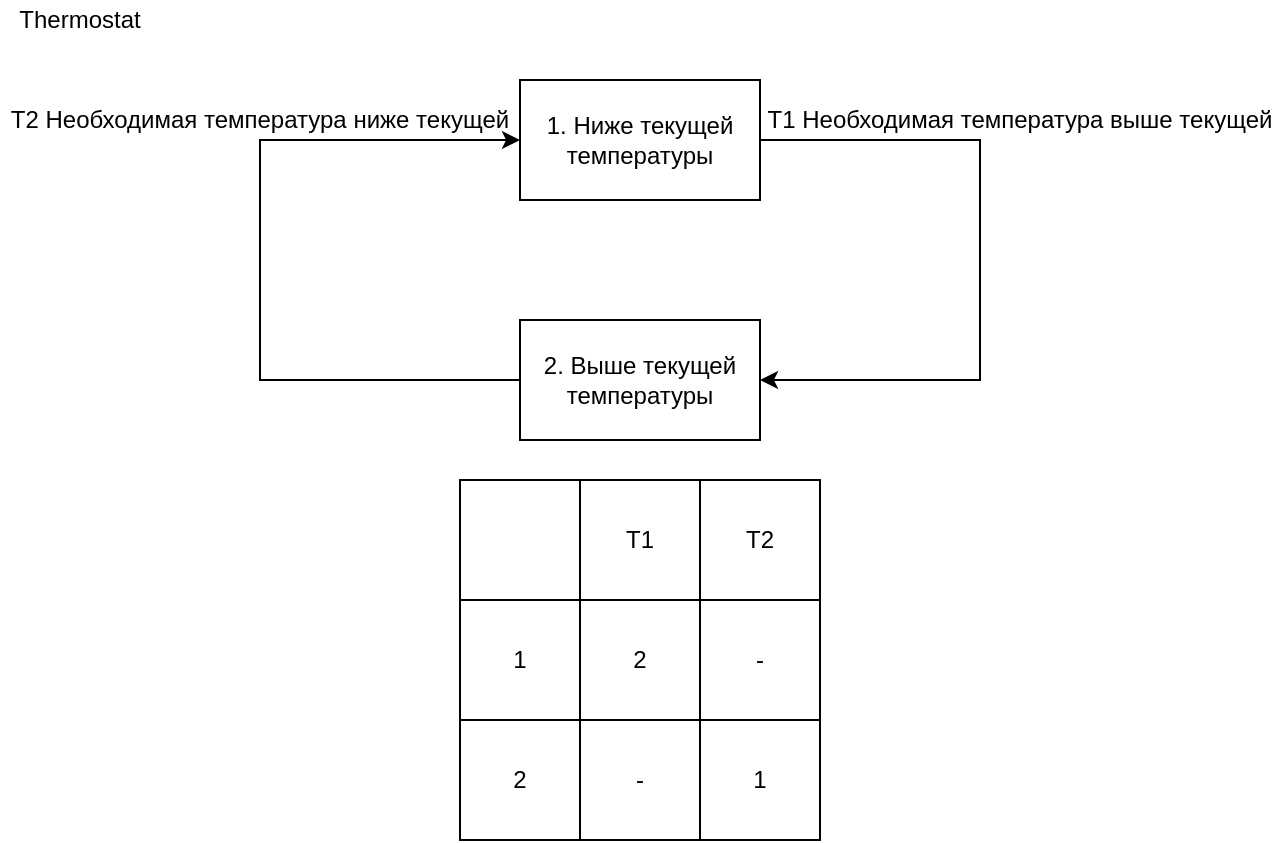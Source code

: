 <mxfile version="13.2.4" type="device"><diagram id="mBRSuRVFFSzVgSVJhxgd" name="Page-1"><mxGraphModel dx="946" dy="703" grid="1" gridSize="10" guides="1" tooltips="1" connect="1" arrows="1" fold="1" page="1" pageScale="1" pageWidth="827" pageHeight="1169" math="0" shadow="0"><root><mxCell id="0"/><mxCell id="1" parent="0"/><mxCell id="xwAqBpOCzAoFd22mHCGh-4" style="edgeStyle=orthogonalEdgeStyle;rounded=0;orthogonalLoop=1;jettySize=auto;html=1;exitX=1;exitY=0.5;exitDx=0;exitDy=0;entryX=1;entryY=0.5;entryDx=0;entryDy=0;" edge="1" parent="1" source="xwAqBpOCzAoFd22mHCGh-1" target="xwAqBpOCzAoFd22mHCGh-2"><mxGeometry relative="1" as="geometry"><Array as="points"><mxPoint x="500" y="100"/><mxPoint x="500" y="220"/></Array></mxGeometry></mxCell><mxCell id="xwAqBpOCzAoFd22mHCGh-1" value="1. Ниже текущей температуры" style="rounded=0;whiteSpace=wrap;html=1;" vertex="1" parent="1"><mxGeometry x="270" y="70" width="120" height="60" as="geometry"/></mxCell><mxCell id="xwAqBpOCzAoFd22mHCGh-5" style="edgeStyle=orthogonalEdgeStyle;rounded=0;orthogonalLoop=1;jettySize=auto;html=1;exitX=0;exitY=0.5;exitDx=0;exitDy=0;entryX=0;entryY=0.5;entryDx=0;entryDy=0;" edge="1" parent="1" source="xwAqBpOCzAoFd22mHCGh-2" target="xwAqBpOCzAoFd22mHCGh-1"><mxGeometry relative="1" as="geometry"><Array as="points"><mxPoint x="140" y="220"/><mxPoint x="140" y="100"/></Array></mxGeometry></mxCell><mxCell id="xwAqBpOCzAoFd22mHCGh-2" value="2. Выше текущей температуры" style="rounded=0;whiteSpace=wrap;html=1;" vertex="1" parent="1"><mxGeometry x="270" y="190" width="120" height="60" as="geometry"/></mxCell><mxCell id="xwAqBpOCzAoFd22mHCGh-3" value="Thermostat" style="text;html=1;strokeColor=none;fillColor=none;align=center;verticalAlign=middle;whiteSpace=wrap;rounded=0;" vertex="1" parent="1"><mxGeometry x="20" y="30" width="60" height="20" as="geometry"/></mxCell><mxCell id="xwAqBpOCzAoFd22mHCGh-6" value="T1 Необходимая температура выше текущей" style="text;html=1;strokeColor=none;fillColor=none;align=center;verticalAlign=middle;whiteSpace=wrap;rounded=0;" vertex="1" parent="1"><mxGeometry x="390" y="80" width="260" height="20" as="geometry"/></mxCell><mxCell id="xwAqBpOCzAoFd22mHCGh-7" value="T2 Необходимая температура ниже текущей" style="text;html=1;strokeColor=none;fillColor=none;align=center;verticalAlign=middle;whiteSpace=wrap;rounded=0;" vertex="1" parent="1"><mxGeometry x="10" y="80" width="260" height="20" as="geometry"/></mxCell><mxCell id="xwAqBpOCzAoFd22mHCGh-8" value="" style="rounded=0;whiteSpace=wrap;html=1;" vertex="1" parent="1"><mxGeometry x="240" y="270" width="180" height="180" as="geometry"/></mxCell><mxCell id="xwAqBpOCzAoFd22mHCGh-9" value="" style="whiteSpace=wrap;html=1;aspect=fixed;" vertex="1" parent="1"><mxGeometry x="240" y="270" width="60" height="60" as="geometry"/></mxCell><mxCell id="xwAqBpOCzAoFd22mHCGh-10" value="T1" style="whiteSpace=wrap;html=1;aspect=fixed;" vertex="1" parent="1"><mxGeometry x="300" y="270" width="60" height="60" as="geometry"/></mxCell><mxCell id="xwAqBpOCzAoFd22mHCGh-11" value="T2" style="whiteSpace=wrap;html=1;aspect=fixed;" vertex="1" parent="1"><mxGeometry x="360" y="270" width="60" height="60" as="geometry"/></mxCell><mxCell id="xwAqBpOCzAoFd22mHCGh-12" value="1" style="whiteSpace=wrap;html=1;aspect=fixed;" vertex="1" parent="1"><mxGeometry x="240" y="330" width="60" height="60" as="geometry"/></mxCell><mxCell id="xwAqBpOCzAoFd22mHCGh-13" value="2" style="whiteSpace=wrap;html=1;aspect=fixed;" vertex="1" parent="1"><mxGeometry x="300" y="330" width="60" height="60" as="geometry"/></mxCell><mxCell id="xwAqBpOCzAoFd22mHCGh-14" value="-" style="whiteSpace=wrap;html=1;aspect=fixed;" vertex="1" parent="1"><mxGeometry x="360" y="330" width="60" height="60" as="geometry"/></mxCell><mxCell id="xwAqBpOCzAoFd22mHCGh-15" value="2" style="whiteSpace=wrap;html=1;aspect=fixed;" vertex="1" parent="1"><mxGeometry x="240" y="390" width="60" height="60" as="geometry"/></mxCell><mxCell id="xwAqBpOCzAoFd22mHCGh-16" value="-" style="whiteSpace=wrap;html=1;aspect=fixed;" vertex="1" parent="1"><mxGeometry x="300" y="390" width="60" height="60" as="geometry"/></mxCell><mxCell id="xwAqBpOCzAoFd22mHCGh-17" value="1" style="whiteSpace=wrap;html=1;aspect=fixed;" vertex="1" parent="1"><mxGeometry x="360" y="390" width="60" height="60" as="geometry"/></mxCell></root></mxGraphModel></diagram></mxfile>